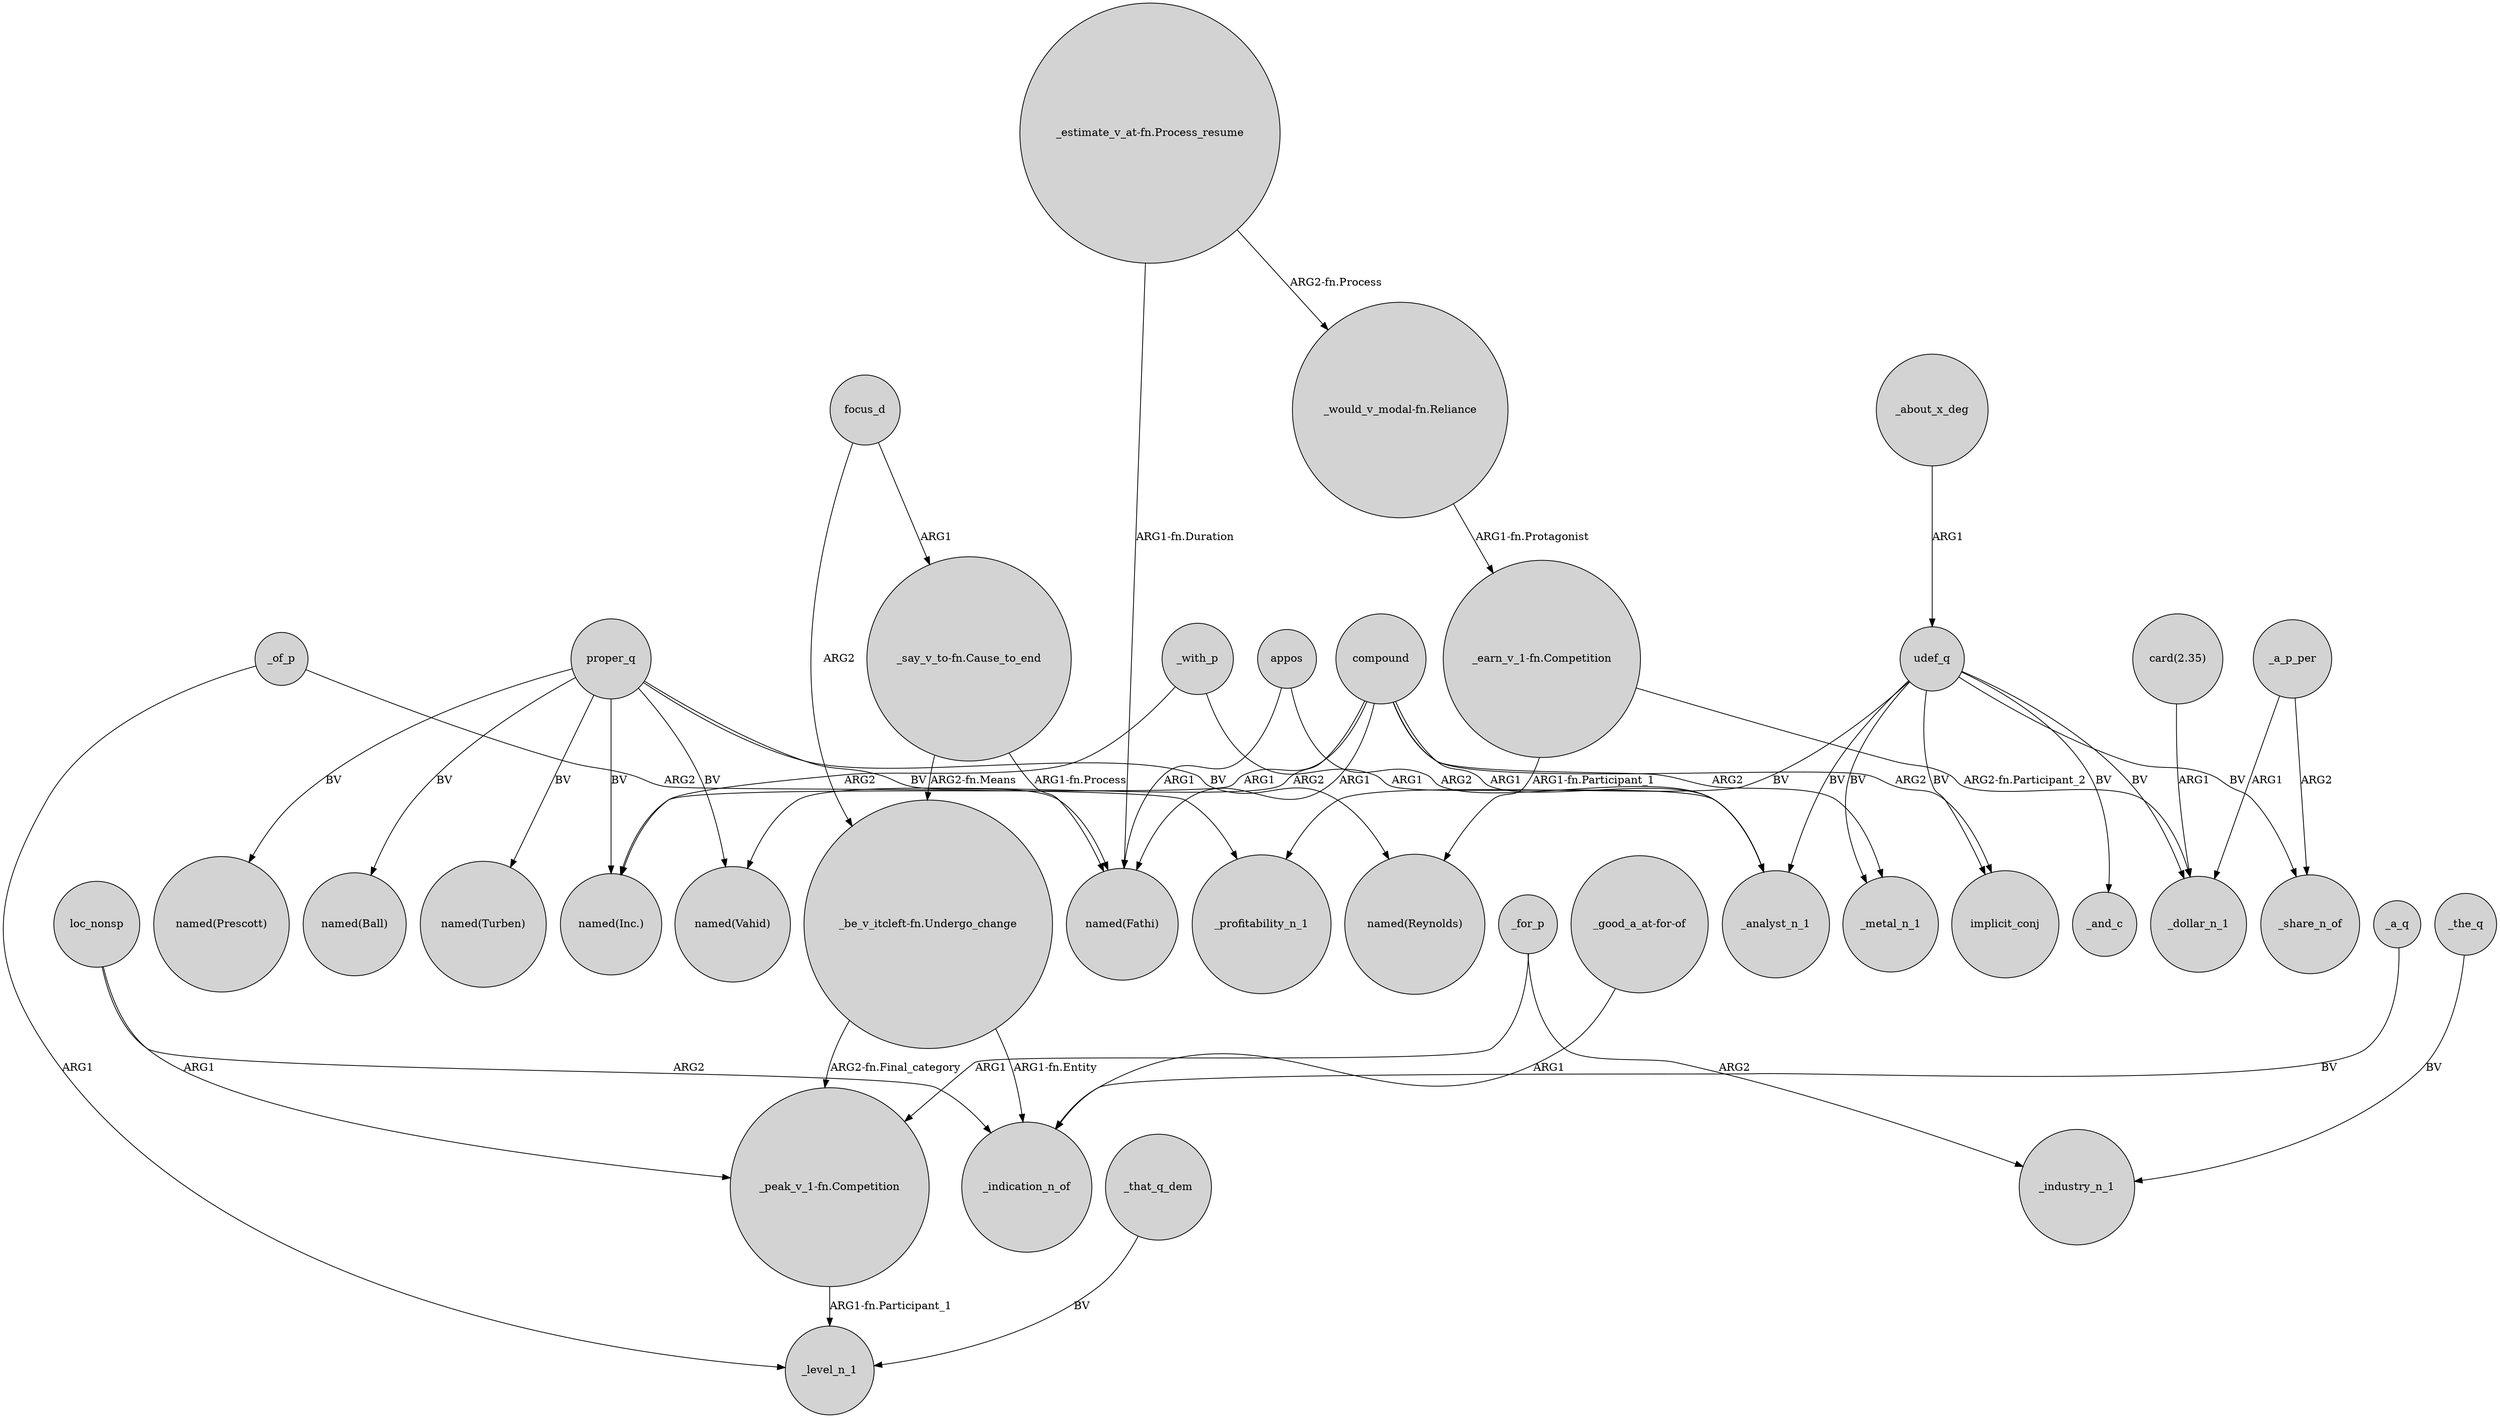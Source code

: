 digraph {
	node [shape=circle style=filled]
	loc_nonsp -> "_peak_v_1-fn.Competition" [label=ARG1]
	_of_p -> _level_n_1 [label=ARG1]
	_that_q_dem -> _level_n_1 [label=BV]
	focus_d -> "_be_v_itcleft-fn.Undergo_change" [label=ARG2]
	"_good_a_at-for-of" -> _indication_n_of [label=ARG1]
	_with_p -> "named(Inc.)" [label=ARG2]
	proper_q -> "named(Prescott)" [label=BV]
	"_say_v_to-fn.Cause_to_end" -> "named(Fathi)" [label="ARG1-fn.Process"]
	proper_q -> "named(Vahid)" [label=BV]
	compound -> "named(Fathi)" [label=ARG1]
	loc_nonsp -> _indication_n_of [label=ARG2]
	udef_q -> _analyst_n_1 [label=BV]
	proper_q -> "named(Fathi)" [label=BV]
	_of_p -> _profitability_n_1 [label=ARG2]
	focus_d -> "_say_v_to-fn.Cause_to_end" [label=ARG1]
	"_earn_v_1-fn.Competition" -> _dollar_n_1 [label="ARG2-fn.Participant_2"]
	"_peak_v_1-fn.Competition" -> _level_n_1 [label="ARG1-fn.Participant_1"]
	compound -> "named(Vahid)" [label=ARG2]
	_with_p -> _analyst_n_1 [label=ARG1]
	_a_q -> _indication_n_of [label=BV]
	_for_p -> "_peak_v_1-fn.Competition" [label=ARG1]
	udef_q -> _and_c [label=BV]
	"_say_v_to-fn.Cause_to_end" -> "_be_v_itcleft-fn.Undergo_change" [label="ARG2-fn.Means"]
	proper_q -> "named(Inc.)" [label=BV]
	compound -> implicit_conj [label=ARG2]
	_about_x_deg -> udef_q [label=ARG1]
	"_earn_v_1-fn.Competition" -> "named(Reynolds)" [label="ARG1-fn.Participant_1"]
	"card(2.35)" -> _dollar_n_1 [label=ARG1]
	proper_q -> "named(Ball)" [label=BV]
	_a_p_per -> _share_n_of [label=ARG2]
	appos -> _analyst_n_1 [label=ARG2]
	compound -> _analyst_n_1 [label=ARG1]
	udef_q -> _profitability_n_1 [label=BV]
	compound -> _metal_n_1 [label=ARG2]
	udef_q -> _share_n_of [label=BV]
	udef_q -> _dollar_n_1 [label=BV]
	udef_q -> _metal_n_1 [label=BV]
	"_be_v_itcleft-fn.Undergo_change" -> "_peak_v_1-fn.Competition" [label="ARG2-fn.Final_category"]
	proper_q -> "named(Reynolds)" [label=BV]
	"_estimate_v_at-fn.Process_resume" -> "named(Fathi)" [label="ARG1-fn.Duration"]
	_a_p_per -> _dollar_n_1 [label=ARG1]
	"_estimate_v_at-fn.Process_resume" -> "_would_v_modal-fn.Reliance" [label="ARG2-fn.Process"]
	compound -> "named(Inc.)" [label=ARG1]
	proper_q -> "named(Turben)" [label=BV]
	appos -> "named(Fathi)" [label=ARG1]
	_the_q -> _industry_n_1 [label=BV]
	udef_q -> implicit_conj [label=BV]
	_for_p -> _industry_n_1 [label=ARG2]
	"_would_v_modal-fn.Reliance" -> "_earn_v_1-fn.Competition" [label="ARG1-fn.Protagonist"]
	"_be_v_itcleft-fn.Undergo_change" -> _indication_n_of [label="ARG1-fn.Entity"]
}
